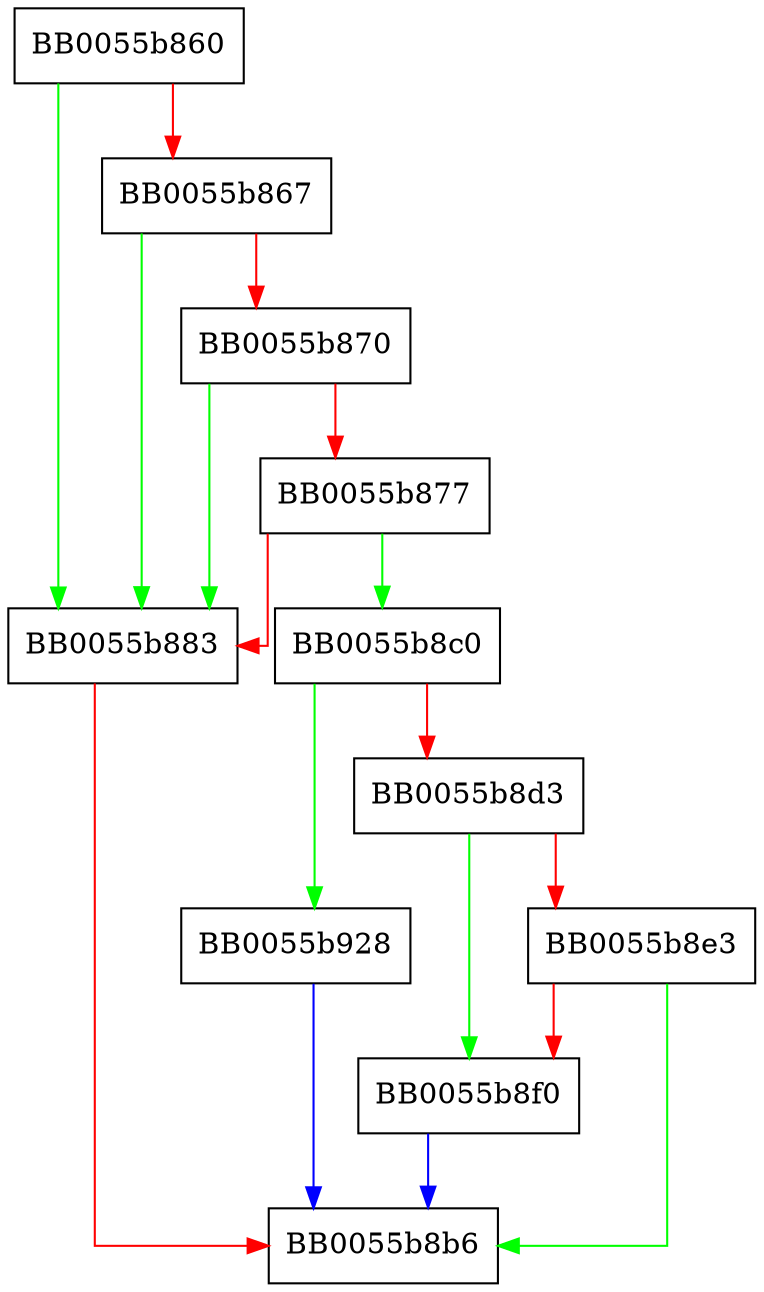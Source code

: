 digraph OSSL_CMP_MSG_get0_certreq_publickey {
  node [shape="box"];
  graph [splines=ortho];
  BB0055b860 -> BB0055b883 [color="green"];
  BB0055b860 -> BB0055b867 [color="red"];
  BB0055b867 -> BB0055b883 [color="green"];
  BB0055b867 -> BB0055b870 [color="red"];
  BB0055b870 -> BB0055b883 [color="green"];
  BB0055b870 -> BB0055b877 [color="red"];
  BB0055b877 -> BB0055b8c0 [color="green"];
  BB0055b877 -> BB0055b883 [color="red"];
  BB0055b883 -> BB0055b8b6 [color="red"];
  BB0055b8c0 -> BB0055b928 [color="green"];
  BB0055b8c0 -> BB0055b8d3 [color="red"];
  BB0055b8d3 -> BB0055b8f0 [color="green"];
  BB0055b8d3 -> BB0055b8e3 [color="red"];
  BB0055b8e3 -> BB0055b8b6 [color="green"];
  BB0055b8e3 -> BB0055b8f0 [color="red"];
  BB0055b8f0 -> BB0055b8b6 [color="blue"];
  BB0055b928 -> BB0055b8b6 [color="blue"];
}